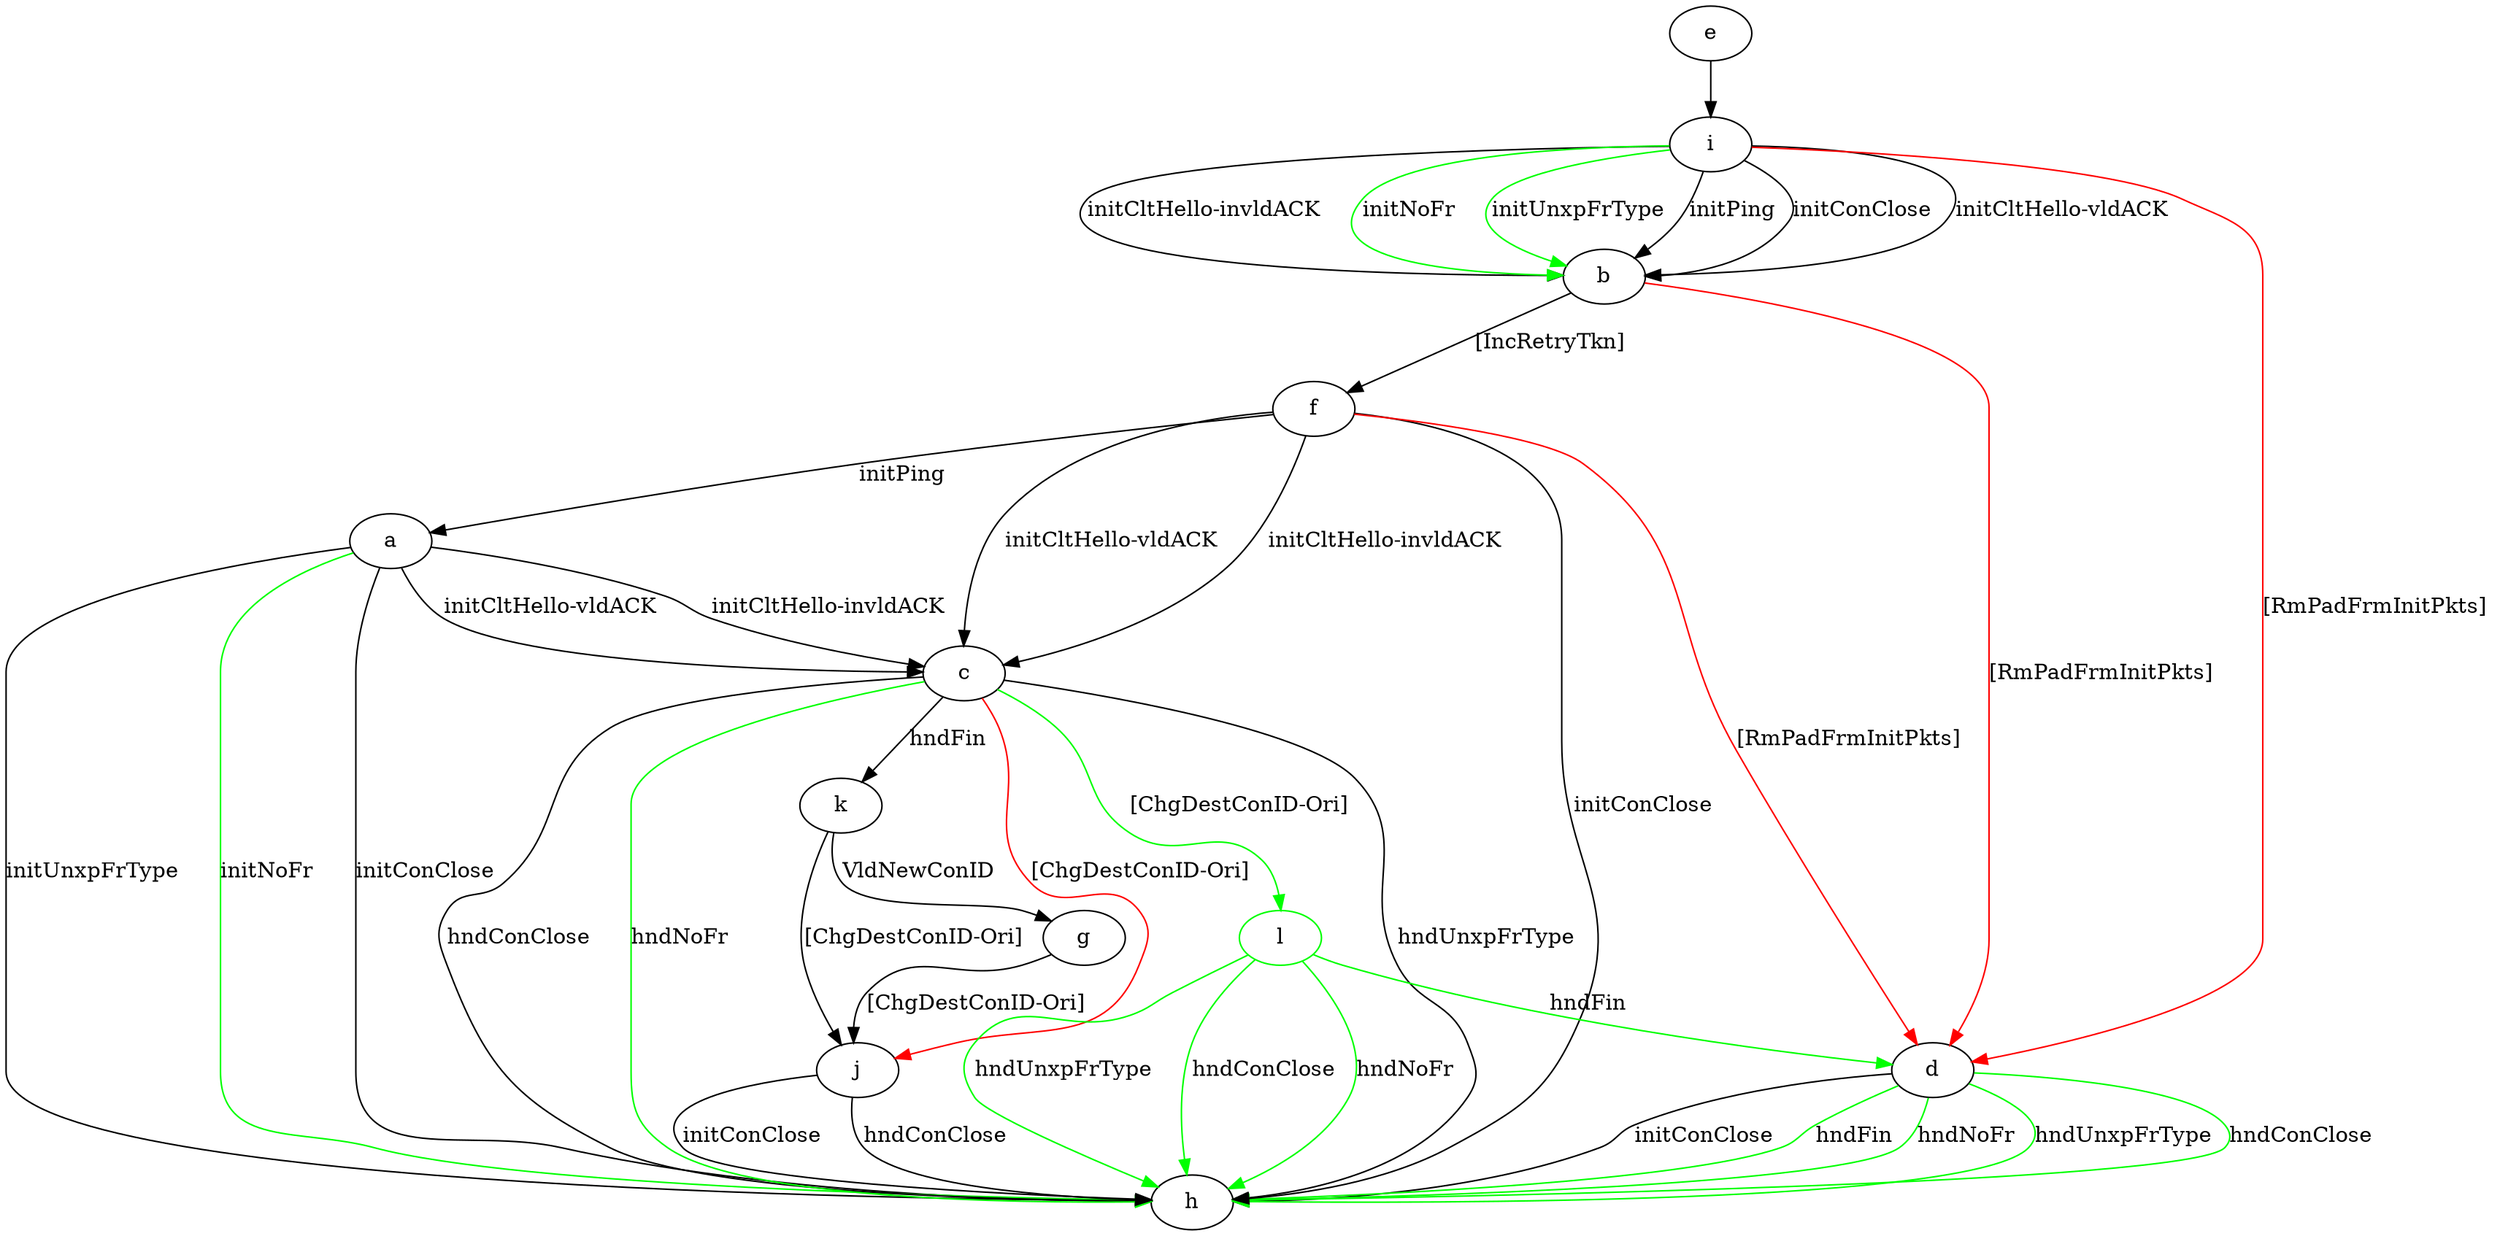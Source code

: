 digraph "" {
	a -> c	[key=0,
		label="initCltHello-vldACK "];
	a -> c	[key=1,
		label="initCltHello-invldACK "];
	a -> h	[key=0,
		label="initConClose "];
	a -> h	[key=1,
		label="initUnxpFrType "];
	a -> h	[key=2,
		color=green,
		label="initNoFr "];
	b -> d	[key=0,
		color=red,
		label="[RmPadFrmInitPkts] "];
	b -> f	[key=0,
		label="[IncRetryTkn] "];
	c -> h	[key=0,
		label="hndUnxpFrType "];
	c -> h	[key=1,
		label="hndConClose "];
	c -> h	[key=2,
		color=green,
		label="hndNoFr "];
	c -> j	[key=0,
		color=red,
		label="[ChgDestConID-Ori] "];
	c -> k	[key=0,
		label="hndFin "];
	l	[color=green];
	c -> l	[key=0,
		color=green,
		label="[ChgDestConID-Ori] "];
	d -> h	[key=0,
		label="initConClose "];
	d -> h	[key=1,
		color=green,
		label="hndFin "];
	d -> h	[key=2,
		color=green,
		label="hndNoFr "];
	d -> h	[key=3,
		color=green,
		label="hndUnxpFrType "];
	d -> h	[key=4,
		color=green,
		label="hndConClose "];
	e -> i	[key=0];
	f -> a	[key=0,
		label="initPing "];
	f -> c	[key=0,
		label="initCltHello-vldACK "];
	f -> c	[key=1,
		label="initCltHello-invldACK "];
	f -> d	[key=0,
		color=red,
		label="[RmPadFrmInitPkts] "];
	f -> h	[key=0,
		label="initConClose "];
	g -> j	[key=0,
		label="[ChgDestConID-Ori] "];
	i -> b	[key=0,
		label="initPing "];
	i -> b	[key=1,
		label="initConClose "];
	i -> b	[key=2,
		label="initCltHello-vldACK "];
	i -> b	[key=3,
		label="initCltHello-invldACK "];
	i -> b	[key=4,
		color=green,
		label="initNoFr "];
	i -> b	[key=5,
		color=green,
		label="initUnxpFrType "];
	i -> d	[key=0,
		color=red,
		label="[RmPadFrmInitPkts] "];
	j -> h	[key=0,
		label="initConClose "];
	j -> h	[key=1,
		label="hndConClose "];
	k -> g	[key=0,
		label="VldNewConID "];
	k -> j	[key=0,
		label="[ChgDestConID-Ori] "];
	l -> d	[key=0,
		color=green,
		label="hndFin "];
	l -> h	[key=0,
		color=green,
		label="hndNoFr "];
	l -> h	[key=1,
		color=green,
		label="hndUnxpFrType "];
	l -> h	[key=2,
		color=green,
		label="hndConClose "];
}
